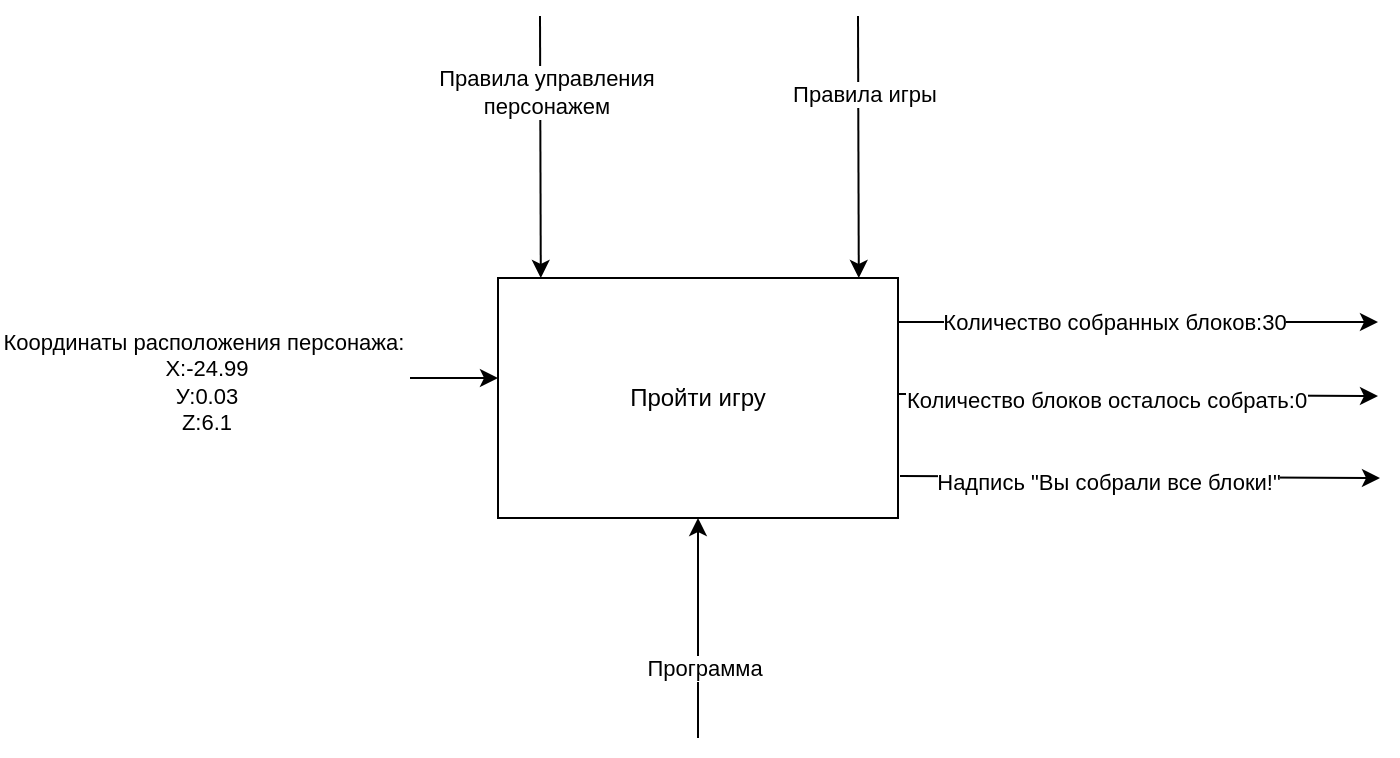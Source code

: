 <mxfile version="20.4.0" type="device"><diagram id="tlv6ZhAs_aBnXyGmbhHz" name="Страница 1"><mxGraphModel dx="1334" dy="579" grid="1" gridSize="10" guides="1" tooltips="1" connect="1" arrows="1" fold="1" page="1" pageScale="1" pageWidth="827" pageHeight="1169" math="0" shadow="0"><root><mxCell id="0"/><mxCell id="1" parent="0"/><mxCell id="dRet2ePzzi2_0_uqo2uf-1" value="" style="rounded=0;whiteSpace=wrap;html=1;" vertex="1" parent="1"><mxGeometry x="350" y="210" width="200" height="120" as="geometry"/></mxCell><mxCell id="dRet2ePzzi2_0_uqo2uf-2" value="&lt;font style=&quot;vertical-align: inherit;&quot;&gt;&lt;font style=&quot;vertical-align: inherit;&quot;&gt;Пройти игру&lt;/font&gt;&lt;/font&gt;" style="text;html=1;strokeColor=none;fillColor=none;align=center;verticalAlign=middle;whiteSpace=wrap;rounded=0;" vertex="1" parent="1"><mxGeometry x="395" y="240" width="110" height="60" as="geometry"/></mxCell><mxCell id="dRet2ePzzi2_0_uqo2uf-4" value="" style="endArrow=classic;html=1;rounded=0;" edge="1" parent="1"><mxGeometry width="50" height="50" relative="1" as="geometry"><mxPoint x="140" y="260" as="sourcePoint"/><mxPoint x="350" y="260" as="targetPoint"/></mxGeometry></mxCell><mxCell id="dRet2ePzzi2_0_uqo2uf-17" value="&lt;font style=&quot;vertical-align: inherit;&quot;&gt;&lt;font style=&quot;vertical-align: inherit;&quot;&gt;&lt;font style=&quot;vertical-align: inherit;&quot;&gt;&lt;font style=&quot;vertical-align: inherit;&quot;&gt;&lt;font style=&quot;vertical-align: inherit;&quot;&gt;&lt;font style=&quot;vertical-align: inherit;&quot;&gt;Координаты расположения персонажа:&amp;nbsp;&lt;/font&gt;&lt;/font&gt;&lt;br&gt;&lt;font style=&quot;vertical-align: inherit;&quot;&gt;&lt;font style=&quot;vertical-align: inherit;&quot;&gt;Х:-24.99&lt;br&gt;&lt;/font&gt;&lt;/font&gt;&lt;font style=&quot;vertical-align: inherit;&quot;&gt;&lt;font style=&quot;vertical-align: inherit;&quot;&gt;У:0.03&lt;br&gt;&lt;/font&gt;&lt;/font&gt;&lt;font style=&quot;vertical-align: inherit;&quot;&gt;&lt;font style=&quot;vertical-align: inherit;&quot;&gt;Z:6.1&lt;/font&gt;&lt;/font&gt;&lt;br&gt;&lt;/font&gt;&lt;/font&gt;&lt;/font&gt;&lt;/font&gt;" style="edgeLabel;html=1;align=center;verticalAlign=middle;resizable=0;points=[];" vertex="1" connectable="0" parent="dRet2ePzzi2_0_uqo2uf-4"><mxGeometry x="-0.396" y="-2" relative="1" as="geometry"><mxPoint as="offset"/></mxGeometry></mxCell><mxCell id="dRet2ePzzi2_0_uqo2uf-6" value="" style="endArrow=classic;html=1;rounded=0;entryX=0.292;entryY=0.008;entryDx=0;entryDy=0;entryPerimeter=0;" edge="1" parent="1"><mxGeometry width="50" height="50" relative="1" as="geometry"><mxPoint x="530" y="79.04" as="sourcePoint"/><mxPoint x="530.4" y="210.0" as="targetPoint"/></mxGeometry></mxCell><mxCell id="dRet2ePzzi2_0_uqo2uf-12" value="&lt;font style=&quot;vertical-align: inherit;&quot;&gt;&lt;font style=&quot;vertical-align: inherit;&quot;&gt;Правила игры&lt;/font&gt;&lt;/font&gt;" style="edgeLabel;html=1;align=center;verticalAlign=middle;resizable=0;points=[];" vertex="1" connectable="0" parent="dRet2ePzzi2_0_uqo2uf-6"><mxGeometry x="-0.414" y="3" relative="1" as="geometry"><mxPoint as="offset"/></mxGeometry></mxCell><mxCell id="dRet2ePzzi2_0_uqo2uf-10" value="" style="endArrow=classic;html=1;rounded=0;entryX=0.292;entryY=0.008;entryDx=0;entryDy=0;entryPerimeter=0;" edge="1" parent="1"><mxGeometry width="50" height="50" relative="1" as="geometry"><mxPoint x="371" y="79.04" as="sourcePoint"/><mxPoint x="371.4" y="210" as="targetPoint"/></mxGeometry></mxCell><mxCell id="dRet2ePzzi2_0_uqo2uf-11" value="&lt;font style=&quot;vertical-align: inherit;&quot;&gt;&lt;font style=&quot;vertical-align: inherit;&quot;&gt;&lt;font style=&quot;vertical-align: inherit;&quot;&gt;&lt;font style=&quot;vertical-align: inherit;&quot;&gt;&lt;font style=&quot;vertical-align: inherit;&quot;&gt;&lt;font style=&quot;vertical-align: inherit;&quot;&gt;Правила управления&lt;br&gt;персонажем&lt;br&gt;&lt;/font&gt;&lt;/font&gt;&lt;/font&gt;&lt;/font&gt;&lt;/font&gt;&lt;/font&gt;" style="edgeLabel;html=1;align=center;verticalAlign=middle;resizable=0;points=[];" vertex="1" connectable="0" parent="dRet2ePzzi2_0_uqo2uf-10"><mxGeometry x="-0.429" y="3" relative="1" as="geometry"><mxPoint as="offset"/></mxGeometry></mxCell><mxCell id="dRet2ePzzi2_0_uqo2uf-18" value="" style="endArrow=classic;html=1;rounded=0;" edge="1" parent="1"><mxGeometry width="50" height="50" relative="1" as="geometry"><mxPoint x="550" y="232" as="sourcePoint"/><mxPoint x="790" y="232" as="targetPoint"/></mxGeometry></mxCell><mxCell id="dRet2ePzzi2_0_uqo2uf-22" value="&lt;font style=&quot;vertical-align: inherit;&quot;&gt;&lt;font style=&quot;vertical-align: inherit;&quot;&gt;Количество собранных блоков:30&lt;/font&gt;&lt;/font&gt;" style="edgeLabel;html=1;align=center;verticalAlign=middle;resizable=0;points=[];" vertex="1" connectable="0" parent="dRet2ePzzi2_0_uqo2uf-18"><mxGeometry x="-0.101" relative="1" as="geometry"><mxPoint as="offset"/></mxGeometry></mxCell><mxCell id="dRet2ePzzi2_0_uqo2uf-21" value="" style="endArrow=classic;html=1;rounded=0;" edge="1" parent="1"><mxGeometry width="50" height="50" relative="1" as="geometry"><mxPoint x="550" y="268" as="sourcePoint"/><mxPoint x="790" y="269" as="targetPoint"/></mxGeometry></mxCell><mxCell id="dRet2ePzzi2_0_uqo2uf-23" value="&lt;font style=&quot;vertical-align: inherit;&quot;&gt;&lt;font style=&quot;vertical-align: inherit;&quot;&gt;Количество блоков осталось собрать:0&lt;/font&gt;&lt;/font&gt;" style="edgeLabel;html=1;align=center;verticalAlign=middle;resizable=0;points=[];" vertex="1" connectable="0" parent="dRet2ePzzi2_0_uqo2uf-21"><mxGeometry x="-0.139" y="-2" relative="1" as="geometry"><mxPoint as="offset"/></mxGeometry></mxCell><mxCell id="dRet2ePzzi2_0_uqo2uf-24" value="" style="endArrow=classic;html=1;rounded=0;entryX=0.5;entryY=1;entryDx=0;entryDy=0;" edge="1" parent="1" target="dRet2ePzzi2_0_uqo2uf-1"><mxGeometry width="50" height="50" relative="1" as="geometry"><mxPoint x="450" y="440" as="sourcePoint"/><mxPoint x="590" y="250" as="targetPoint"/></mxGeometry></mxCell><mxCell id="dRet2ePzzi2_0_uqo2uf-25" value="&lt;font style=&quot;vertical-align: inherit;&quot;&gt;&lt;font style=&quot;vertical-align: inherit;&quot;&gt;Программа&lt;/font&gt;&lt;/font&gt;" style="edgeLabel;html=1;align=center;verticalAlign=middle;resizable=0;points=[];" vertex="1" connectable="0" parent="dRet2ePzzi2_0_uqo2uf-24"><mxGeometry x="-0.367" y="-3" relative="1" as="geometry"><mxPoint as="offset"/></mxGeometry></mxCell><mxCell id="dRet2ePzzi2_0_uqo2uf-26" value="" style="endArrow=classic;html=1;rounded=0;" edge="1" parent="1"><mxGeometry width="50" height="50" relative="1" as="geometry"><mxPoint x="551" y="309" as="sourcePoint"/><mxPoint x="791" y="310" as="targetPoint"/></mxGeometry></mxCell><mxCell id="dRet2ePzzi2_0_uqo2uf-27" value="&lt;font style=&quot;vertical-align: inherit;&quot;&gt;&lt;font style=&quot;vertical-align: inherit;&quot;&gt;&lt;font style=&quot;vertical-align: inherit;&quot;&gt;&lt;font style=&quot;vertical-align: inherit;&quot;&gt;Надпись &quot;Вы собрали все блоки!&quot;&lt;/font&gt;&lt;/font&gt;&lt;/font&gt;&lt;/font&gt;" style="edgeLabel;html=1;align=center;verticalAlign=middle;resizable=0;points=[];" vertex="1" connectable="0" parent="dRet2ePzzi2_0_uqo2uf-26"><mxGeometry x="-0.139" y="-2" relative="1" as="geometry"><mxPoint as="offset"/></mxGeometry></mxCell></root></mxGraphModel></diagram></mxfile>